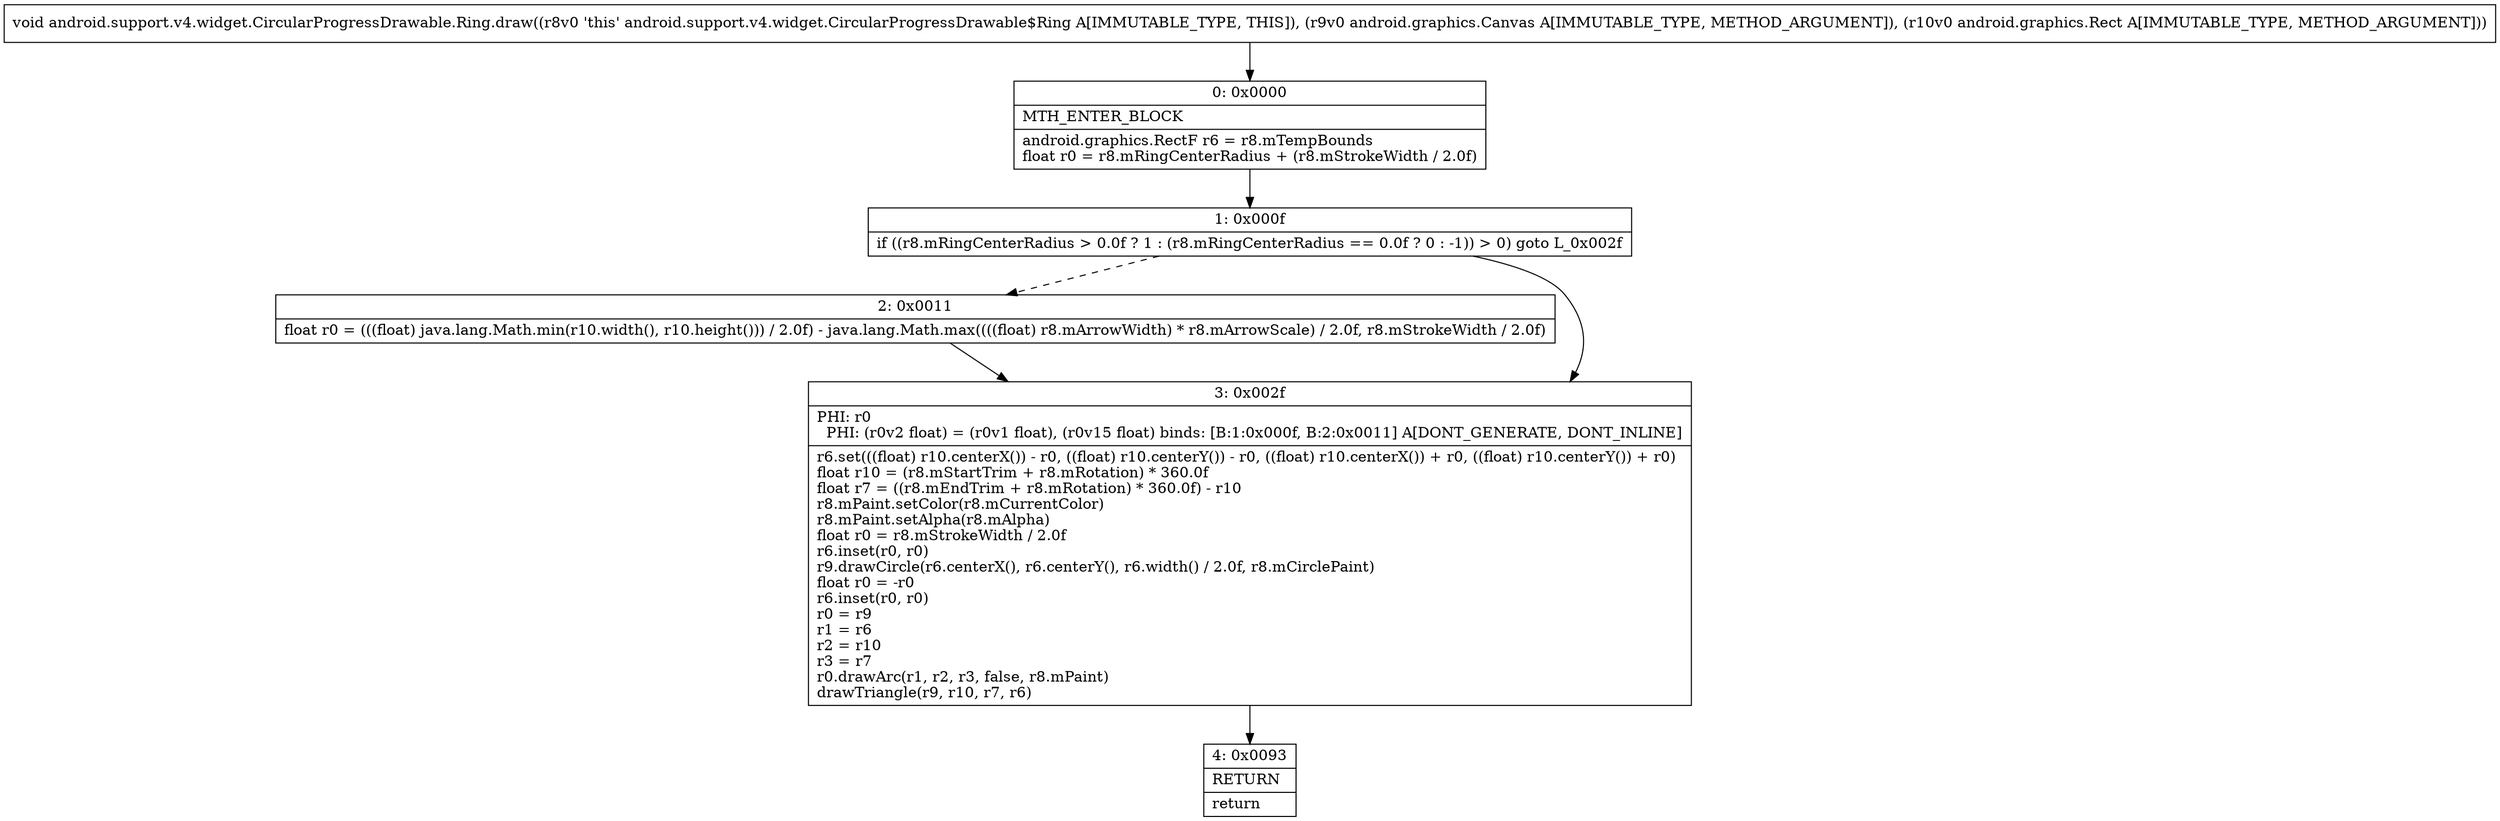 digraph "CFG forandroid.support.v4.widget.CircularProgressDrawable.Ring.draw(Landroid\/graphics\/Canvas;Landroid\/graphics\/Rect;)V" {
Node_0 [shape=record,label="{0\:\ 0x0000|MTH_ENTER_BLOCK\l|android.graphics.RectF r6 = r8.mTempBounds\lfloat r0 = r8.mRingCenterRadius + (r8.mStrokeWidth \/ 2.0f)\l}"];
Node_1 [shape=record,label="{1\:\ 0x000f|if ((r8.mRingCenterRadius \> 0.0f ? 1 : (r8.mRingCenterRadius == 0.0f ? 0 : \-1)) \> 0) goto L_0x002f\l}"];
Node_2 [shape=record,label="{2\:\ 0x0011|float r0 = (((float) java.lang.Math.min(r10.width(), r10.height())) \/ 2.0f) \- java.lang.Math.max((((float) r8.mArrowWidth) * r8.mArrowScale) \/ 2.0f, r8.mStrokeWidth \/ 2.0f)\l}"];
Node_3 [shape=record,label="{3\:\ 0x002f|PHI: r0 \l  PHI: (r0v2 float) = (r0v1 float), (r0v15 float) binds: [B:1:0x000f, B:2:0x0011] A[DONT_GENERATE, DONT_INLINE]\l|r6.set(((float) r10.centerX()) \- r0, ((float) r10.centerY()) \- r0, ((float) r10.centerX()) + r0, ((float) r10.centerY()) + r0)\lfloat r10 = (r8.mStartTrim + r8.mRotation) * 360.0f\lfloat r7 = ((r8.mEndTrim + r8.mRotation) * 360.0f) \- r10\lr8.mPaint.setColor(r8.mCurrentColor)\lr8.mPaint.setAlpha(r8.mAlpha)\lfloat r0 = r8.mStrokeWidth \/ 2.0f\lr6.inset(r0, r0)\lr9.drawCircle(r6.centerX(), r6.centerY(), r6.width() \/ 2.0f, r8.mCirclePaint)\lfloat r0 = \-r0\lr6.inset(r0, r0)\lr0 = r9\lr1 = r6\lr2 = r10\lr3 = r7\lr0.drawArc(r1, r2, r3, false, r8.mPaint)\ldrawTriangle(r9, r10, r7, r6)\l}"];
Node_4 [shape=record,label="{4\:\ 0x0093|RETURN\l|return\l}"];
MethodNode[shape=record,label="{void android.support.v4.widget.CircularProgressDrawable.Ring.draw((r8v0 'this' android.support.v4.widget.CircularProgressDrawable$Ring A[IMMUTABLE_TYPE, THIS]), (r9v0 android.graphics.Canvas A[IMMUTABLE_TYPE, METHOD_ARGUMENT]), (r10v0 android.graphics.Rect A[IMMUTABLE_TYPE, METHOD_ARGUMENT])) }"];
MethodNode -> Node_0;
Node_0 -> Node_1;
Node_1 -> Node_2[style=dashed];
Node_1 -> Node_3;
Node_2 -> Node_3;
Node_3 -> Node_4;
}

